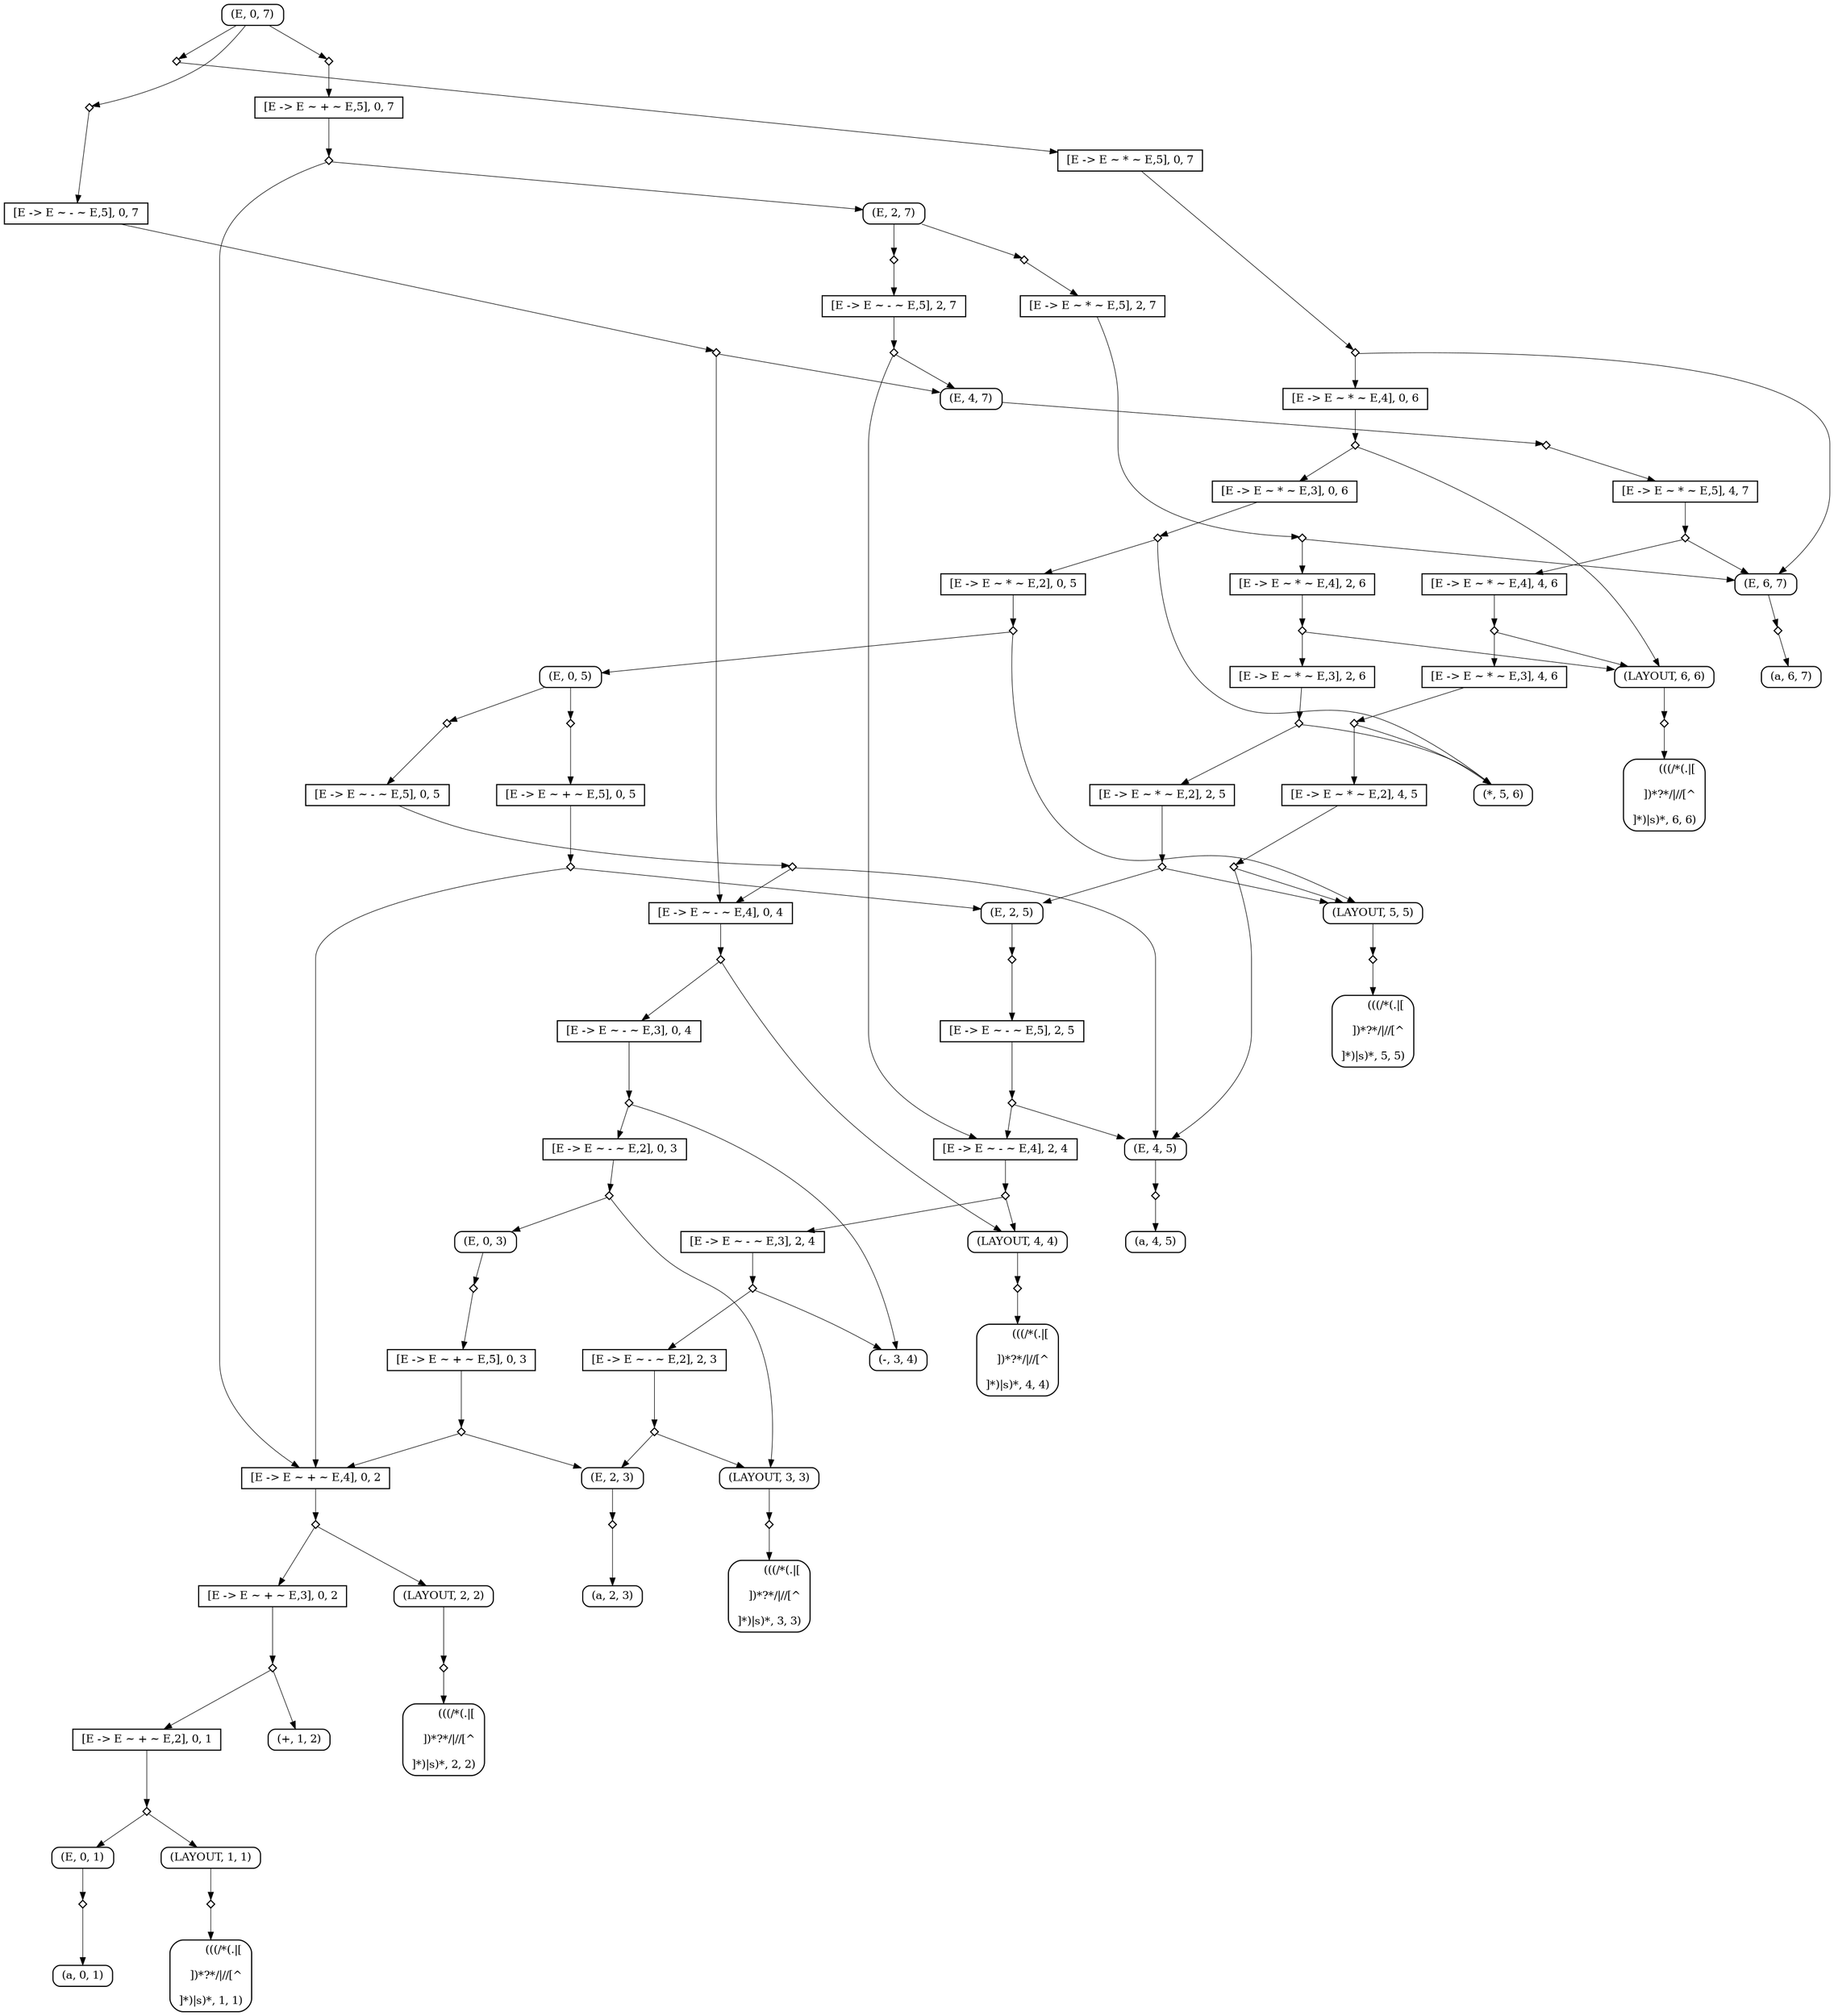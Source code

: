  digraph sppf {
 layout=dot
 nodesep=.6
 ranksep=.4      
 ordering=out
"E,0,7"[shape = box,  style = rounded,  height=0.1, width=0.1, color=black, fontcolor=black, label="(E, 0, 7)", fontsize=10];
"p1072591677,7, parent=(E,0,7)"[shape = diamond,   height=0.1, width=0.1, color=black, fontcolor=black, label="", fontsize=10];
"[E -> E ~ * ~ E,5],0,7"[shape = box,   height=0.1, width=0.1, color=black, fontcolor=black, label="[E -> E ~ * ~ E,5], 0, 7", fontsize=10];
"[E -> E ~ * ~ E,5],6, parent=([E -> E ~ * ~ E,5],0,7)"[shape = diamond,   height=0.1, width=0.1, color=black, fontcolor=black, label="", fontsize=10];
"[E -> E ~ * ~ E,4],0,6"[shape = box,   height=0.1, width=0.1, color=black, fontcolor=black, label="[E -> E ~ * ~ E,4], 0, 6", fontsize=10];
"[E -> E ~ * ~ E,4],6, parent=([E -> E ~ * ~ E,4],0,6)"[shape = diamond,   height=0.1, width=0.1, color=black, fontcolor=black, label="", fontsize=10];
"[E -> E ~ * ~ E,3],0,6"[shape = box,   height=0.1, width=0.1, color=black, fontcolor=black, label="[E -> E ~ * ~ E,3], 0, 6", fontsize=10];
"[E -> E ~ * ~ E,3],5, parent=([E -> E ~ * ~ E,3],0,6)"[shape = diamond,   height=0.1, width=0.1, color=black, fontcolor=black, label="", fontsize=10];
"[E -> E ~ * ~ E,2],0,5"[shape = box,   height=0.1, width=0.1, color=black, fontcolor=black, label="[E -> E ~ * ~ E,2], 0, 5", fontsize=10];
"[E -> E ~ * ~ E,2],5, parent=([E -> E ~ * ~ E,2],0,5)"[shape = diamond,   height=0.1, width=0.1, color=black, fontcolor=black, label="", fontsize=10];
"E,0,5"[shape = box,  style = rounded,  height=0.1, width=0.1, color=black, fontcolor=black, label="(E, 0, 5)", fontsize=10];
"p1175962212,5, parent=(E,0,5)"[shape = diamond,   height=0.1, width=0.1, color=black, fontcolor=black, label="", fontsize=10];
"[E -> E ~ - ~ E,5],0,5"[shape = box,   height=0.1, width=0.1, color=black, fontcolor=black, label="[E -> E ~ - ~ E,5], 0, 5", fontsize=10];
"[E -> E ~ - ~ E,5],4, parent=([E -> E ~ - ~ E,5],0,5)"[shape = diamond,   height=0.1, width=0.1, color=black, fontcolor=black, label="", fontsize=10];
"[E -> E ~ - ~ E,4],0,4"[shape = box,   height=0.1, width=0.1, color=black, fontcolor=black, label="[E -> E ~ - ~ E,4], 0, 4", fontsize=10];
"[E -> E ~ - ~ E,4],4, parent=([E -> E ~ - ~ E,4],0,4)"[shape = diamond,   height=0.1, width=0.1, color=black, fontcolor=black, label="", fontsize=10];
"[E -> E ~ - ~ E,3],0,4"[shape = box,   height=0.1, width=0.1, color=black, fontcolor=black, label="[E -> E ~ - ~ E,3], 0, 4", fontsize=10];
"[E -> E ~ - ~ E,3],3, parent=([E -> E ~ - ~ E,3],0,4)"[shape = diamond,   height=0.1, width=0.1, color=black, fontcolor=black, label="", fontsize=10];
"[E -> E ~ - ~ E,2],0,3"[shape = box,   height=0.1, width=0.1, color=black, fontcolor=black, label="[E -> E ~ - ~ E,2], 0, 3", fontsize=10];
"[E -> E ~ - ~ E,2],3, parent=([E -> E ~ - ~ E,2],0,3)"[shape = diamond,   height=0.1, width=0.1, color=black, fontcolor=black, label="", fontsize=10];
"E,0,3"[shape = box,  style = rounded,  height=0.1, width=0.1, color=black, fontcolor=black, label="(E, 0, 3)", fontsize=10];
"p918221580,3, parent=(E,0,3)"[shape = diamond,   height=0.1, width=0.1, color=black, fontcolor=black, label="", fontsize=10];
"[E -> E ~ + ~ E,5],0,3"[shape = box,   height=0.1, width=0.1, color=black, fontcolor=black, label="[E -> E ~ + ~ E,5], 0, 3", fontsize=10];
"[E -> E ~ + ~ E,5],2, parent=([E -> E ~ + ~ E,5],0,3)"[shape = diamond,   height=0.1, width=0.1, color=black, fontcolor=black, label="", fontsize=10];
"[E -> E ~ + ~ E,4],0,2"[shape = box,   height=0.1, width=0.1, color=black, fontcolor=black, label="[E -> E ~ + ~ E,4], 0, 2", fontsize=10];
"[E -> E ~ + ~ E,4],2, parent=([E -> E ~ + ~ E,4],0,2)"[shape = diamond,   height=0.1, width=0.1, color=black, fontcolor=black, label="", fontsize=10];
"[E -> E ~ + ~ E,3],0,2"[shape = box,   height=0.1, width=0.1, color=black, fontcolor=black, label="[E -> E ~ + ~ E,3], 0, 2", fontsize=10];
"[E -> E ~ + ~ E,3],1, parent=([E -> E ~ + ~ E,3],0,2)"[shape = diamond,   height=0.1, width=0.1, color=black, fontcolor=black, label="", fontsize=10];
"[E -> E ~ + ~ E,2],0,1"[shape = box,   height=0.1, width=0.1, color=black, fontcolor=black, label="[E -> E ~ + ~ E,2], 0, 1", fontsize=10];
"[E -> E ~ + ~ E,2],1, parent=([E -> E ~ + ~ E,2],0,1)"[shape = diamond,   height=0.1, width=0.1, color=black, fontcolor=black, label="", fontsize=10];
"E,0,1"[shape = box,  style = rounded,  height=0.1, width=0.1, color=black, fontcolor=black, label="(E, 0, 1)", fontsize=10];
"p2055281021,1, parent=(E,0,1)"[shape = diamond,   height=0.1, width=0.1, color=black, fontcolor=black, label="", fontsize=10];
"a,0,1"[shape = box,  style = rounded,  height=0.1, width=0.1, color=black, fontcolor=black, label="a", fontsize=10];
"a,0,1"[shape=box, style=rounded, height=0.1, width=0.1, color=black, fontcolor=black, label="(a, 0, 1)", fontsize=10];
edge [color=black, style=solid, penwidth=0.5, arrowsize=0.7]; "p2055281021,1, parent=(E,0,1)" -> { "a,0,1" }
edge [color=black, style=solid, penwidth=0.5, arrowsize=0.7]; "E,0,1" -> { "p2055281021,1, parent=(E,0,1)" }
edge [color=black, style=solid, penwidth=0.5, arrowsize=0.7]; "[E -> E ~ + ~ E,2],1, parent=([E -> E ~ + ~ E,2],0,1)" -> { "E,0,1" }
"LAYOUT,1,1"[shape = box,  style = rounded,  height=0.1, width=0.1, color=black, fontcolor=black, label="(LAYOUT, 1, 1)", fontsize=10];
"p1554547125,1, parent=(LAYOUT,1,1)"[shape = diamond,   height=0.1, width=0.1, color=black, fontcolor=black, label="", fontsize=10];
"((/\*(.|[\r\n])*?\*/|//[^\r\n]*)|\s)*,1,1"[shape = box,  style = rounded,  height=0.1, width=0.1, color=black, fontcolor=black, label="((/\*(.|[\r\n])*?\*/|//[^\r\n]*)|\s)*", fontsize=10];
"((/\*(.|[\r\n])*?\*/|//[^\r\n]*)|\s)*,1,1"[shape=box, style=rounded, height=0.1, width=0.1, color=black, fontcolor=black, label="(((/\*(.|[\r\n])*?\*/|//[^\r\n]*)|\s)*, 1, 1)", fontsize=10];
edge [color=black, style=solid, penwidth=0.5, arrowsize=0.7]; "p1554547125,1, parent=(LAYOUT,1,1)" -> { "((/\*(.|[\r\n])*?\*/|//[^\r\n]*)|\s)*,1,1" }
edge [color=black, style=solid, penwidth=0.5, arrowsize=0.7]; "LAYOUT,1,1" -> { "p1554547125,1, parent=(LAYOUT,1,1)" }
edge [color=black, style=solid, penwidth=0.5, arrowsize=0.7]; "[E -> E ~ + ~ E,2],1, parent=([E -> E ~ + ~ E,2],0,1)" -> { "LAYOUT,1,1" }
edge [color=black, style=solid, penwidth=0.5, arrowsize=0.7]; "[E -> E ~ + ~ E,2],0,1" -> { "[E -> E ~ + ~ E,2],1, parent=([E -> E ~ + ~ E,2],0,1)" }
edge [color=black, style=solid, penwidth=0.5, arrowsize=0.7]; "[E -> E ~ + ~ E,3],1, parent=([E -> E ~ + ~ E,3],0,2)" -> { "[E -> E ~ + ~ E,2],0,1" }
"+,1,2"[shape = box,  style = rounded,  height=0.1, width=0.1, color=black, fontcolor=black, label="+", fontsize=10];
"+,1,2"[shape=box, style=rounded, height=0.1, width=0.1, color=black, fontcolor=black, label="(+, 1, 2)", fontsize=10];
edge [color=black, style=solid, penwidth=0.5, arrowsize=0.7]; "[E -> E ~ + ~ E,3],1, parent=([E -> E ~ + ~ E,3],0,2)" -> { "+,1,2" }
edge [color=black, style=solid, penwidth=0.5, arrowsize=0.7]; "[E -> E ~ + ~ E,3],0,2" -> { "[E -> E ~ + ~ E,3],1, parent=([E -> E ~ + ~ E,3],0,2)" }
edge [color=black, style=solid, penwidth=0.5, arrowsize=0.7]; "[E -> E ~ + ~ E,4],2, parent=([E -> E ~ + ~ E,4],0,2)" -> { "[E -> E ~ + ~ E,3],0,2" }
"LAYOUT,2,2"[shape = box,  style = rounded,  height=0.1, width=0.1, color=black, fontcolor=black, label="(LAYOUT, 2, 2)", fontsize=10];
"p1554547125,2, parent=(LAYOUT,2,2)"[shape = diamond,   height=0.1, width=0.1, color=black, fontcolor=black, label="", fontsize=10];
"((/\*(.|[\r\n])*?\*/|//[^\r\n]*)|\s)*,2,2"[shape = box,  style = rounded,  height=0.1, width=0.1, color=black, fontcolor=black, label="((/\*(.|[\r\n])*?\*/|//[^\r\n]*)|\s)*", fontsize=10];
"((/\*(.|[\r\n])*?\*/|//[^\r\n]*)|\s)*,2,2"[shape=box, style=rounded, height=0.1, width=0.1, color=black, fontcolor=black, label="(((/\*(.|[\r\n])*?\*/|//[^\r\n]*)|\s)*, 2, 2)", fontsize=10];
edge [color=black, style=solid, penwidth=0.5, arrowsize=0.7]; "p1554547125,2, parent=(LAYOUT,2,2)" -> { "((/\*(.|[\r\n])*?\*/|//[^\r\n]*)|\s)*,2,2" }
edge [color=black, style=solid, penwidth=0.5, arrowsize=0.7]; "LAYOUT,2,2" -> { "p1554547125,2, parent=(LAYOUT,2,2)" }
edge [color=black, style=solid, penwidth=0.5, arrowsize=0.7]; "[E -> E ~ + ~ E,4],2, parent=([E -> E ~ + ~ E,4],0,2)" -> { "LAYOUT,2,2" }
edge [color=black, style=solid, penwidth=0.5, arrowsize=0.7]; "[E -> E ~ + ~ E,4],0,2" -> { "[E -> E ~ + ~ E,4],2, parent=([E -> E ~ + ~ E,4],0,2)" }
edge [color=black, style=solid, penwidth=0.5, arrowsize=0.7]; "[E -> E ~ + ~ E,5],2, parent=([E -> E ~ + ~ E,5],0,3)" -> { "[E -> E ~ + ~ E,4],0,2" }
"E,2,3"[shape = box,  style = rounded,  height=0.1, width=0.1, color=black, fontcolor=black, label="(E, 2, 3)", fontsize=10];
"p2055281021,3, parent=(E,2,3)"[shape = diamond,   height=0.1, width=0.1, color=black, fontcolor=black, label="", fontsize=10];
"a,2,3"[shape = box,  style = rounded,  height=0.1, width=0.1, color=black, fontcolor=black, label="a", fontsize=10];
"a,2,3"[shape=box, style=rounded, height=0.1, width=0.1, color=black, fontcolor=black, label="(a, 2, 3)", fontsize=10];
edge [color=black, style=solid, penwidth=0.5, arrowsize=0.7]; "p2055281021,3, parent=(E,2,3)" -> { "a,2,3" }
edge [color=black, style=solid, penwidth=0.5, arrowsize=0.7]; "E,2,3" -> { "p2055281021,3, parent=(E,2,3)" }
edge [color=black, style=solid, penwidth=0.5, arrowsize=0.7]; "[E -> E ~ + ~ E,5],2, parent=([E -> E ~ + ~ E,5],0,3)" -> { "E,2,3" }
edge [color=black, style=solid, penwidth=0.5, arrowsize=0.7]; "[E -> E ~ + ~ E,5],0,3" -> { "[E -> E ~ + ~ E,5],2, parent=([E -> E ~ + ~ E,5],0,3)" }
edge [color=black, style=solid, penwidth=0.5, arrowsize=0.7]; "p918221580,3, parent=(E,0,3)" -> { "[E -> E ~ + ~ E,5],0,3" }
edge [color=black, style=solid, penwidth=0.5, arrowsize=0.7]; "E,0,3" -> { "p918221580,3, parent=(E,0,3)" }
edge [color=black, style=solid, penwidth=0.5, arrowsize=0.7]; "[E -> E ~ - ~ E,2],3, parent=([E -> E ~ - ~ E,2],0,3)" -> { "E,0,3" }
"LAYOUT,3,3"[shape = box,  style = rounded,  height=0.1, width=0.1, color=black, fontcolor=black, label="(LAYOUT, 3, 3)", fontsize=10];
"p1554547125,3, parent=(LAYOUT,3,3)"[shape = diamond,   height=0.1, width=0.1, color=black, fontcolor=black, label="", fontsize=10];
"((/\*(.|[\r\n])*?\*/|//[^\r\n]*)|\s)*,3,3"[shape = box,  style = rounded,  height=0.1, width=0.1, color=black, fontcolor=black, label="((/\*(.|[\r\n])*?\*/|//[^\r\n]*)|\s)*", fontsize=10];
"((/\*(.|[\r\n])*?\*/|//[^\r\n]*)|\s)*,3,3"[shape=box, style=rounded, height=0.1, width=0.1, color=black, fontcolor=black, label="(((/\*(.|[\r\n])*?\*/|//[^\r\n]*)|\s)*, 3, 3)", fontsize=10];
edge [color=black, style=solid, penwidth=0.5, arrowsize=0.7]; "p1554547125,3, parent=(LAYOUT,3,3)" -> { "((/\*(.|[\r\n])*?\*/|//[^\r\n]*)|\s)*,3,3" }
edge [color=black, style=solid, penwidth=0.5, arrowsize=0.7]; "LAYOUT,3,3" -> { "p1554547125,3, parent=(LAYOUT,3,3)" }
edge [color=black, style=solid, penwidth=0.5, arrowsize=0.7]; "[E -> E ~ - ~ E,2],3, parent=([E -> E ~ - ~ E,2],0,3)" -> { "LAYOUT,3,3" }
edge [color=black, style=solid, penwidth=0.5, arrowsize=0.7]; "[E -> E ~ - ~ E,2],0,3" -> { "[E -> E ~ - ~ E,2],3, parent=([E -> E ~ - ~ E,2],0,3)" }
edge [color=black, style=solid, penwidth=0.5, arrowsize=0.7]; "[E -> E ~ - ~ E,3],3, parent=([E -> E ~ - ~ E,3],0,4)" -> { "[E -> E ~ - ~ E,2],0,3" }
"-,3,4"[shape = box,  style = rounded,  height=0.1, width=0.1, color=black, fontcolor=black, label="-", fontsize=10];
"-,3,4"[shape=box, style=rounded, height=0.1, width=0.1, color=black, fontcolor=black, label="(-, 3, 4)", fontsize=10];
edge [color=black, style=solid, penwidth=0.5, arrowsize=0.7]; "[E -> E ~ - ~ E,3],3, parent=([E -> E ~ - ~ E,3],0,4)" -> { "-,3,4" }
edge [color=black, style=solid, penwidth=0.5, arrowsize=0.7]; "[E -> E ~ - ~ E,3],0,4" -> { "[E -> E ~ - ~ E,3],3, parent=([E -> E ~ - ~ E,3],0,4)" }
edge [color=black, style=solid, penwidth=0.5, arrowsize=0.7]; "[E -> E ~ - ~ E,4],4, parent=([E -> E ~ - ~ E,4],0,4)" -> { "[E -> E ~ - ~ E,3],0,4" }
"LAYOUT,4,4"[shape = box,  style = rounded,  height=0.1, width=0.1, color=black, fontcolor=black, label="(LAYOUT, 4, 4)", fontsize=10];
"p1554547125,4, parent=(LAYOUT,4,4)"[shape = diamond,   height=0.1, width=0.1, color=black, fontcolor=black, label="", fontsize=10];
"((/\*(.|[\r\n])*?\*/|//[^\r\n]*)|\s)*,4,4"[shape = box,  style = rounded,  height=0.1, width=0.1, color=black, fontcolor=black, label="((/\*(.|[\r\n])*?\*/|//[^\r\n]*)|\s)*", fontsize=10];
"((/\*(.|[\r\n])*?\*/|//[^\r\n]*)|\s)*,4,4"[shape=box, style=rounded, height=0.1, width=0.1, color=black, fontcolor=black, label="(((/\*(.|[\r\n])*?\*/|//[^\r\n]*)|\s)*, 4, 4)", fontsize=10];
edge [color=black, style=solid, penwidth=0.5, arrowsize=0.7]; "p1554547125,4, parent=(LAYOUT,4,4)" -> { "((/\*(.|[\r\n])*?\*/|//[^\r\n]*)|\s)*,4,4" }
edge [color=black, style=solid, penwidth=0.5, arrowsize=0.7]; "LAYOUT,4,4" -> { "p1554547125,4, parent=(LAYOUT,4,4)" }
edge [color=black, style=solid, penwidth=0.5, arrowsize=0.7]; "[E -> E ~ - ~ E,4],4, parent=([E -> E ~ - ~ E,4],0,4)" -> { "LAYOUT,4,4" }
edge [color=black, style=solid, penwidth=0.5, arrowsize=0.7]; "[E -> E ~ - ~ E,4],0,4" -> { "[E -> E ~ - ~ E,4],4, parent=([E -> E ~ - ~ E,4],0,4)" }
edge [color=black, style=solid, penwidth=0.5, arrowsize=0.7]; "[E -> E ~ - ~ E,5],4, parent=([E -> E ~ - ~ E,5],0,5)" -> { "[E -> E ~ - ~ E,4],0,4" }
"E,4,5"[shape = box,  style = rounded,  height=0.1, width=0.1, color=black, fontcolor=black, label="(E, 4, 5)", fontsize=10];
"p2055281021,5, parent=(E,4,5)"[shape = diamond,   height=0.1, width=0.1, color=black, fontcolor=black, label="", fontsize=10];
"a,4,5"[shape = box,  style = rounded,  height=0.1, width=0.1, color=black, fontcolor=black, label="a", fontsize=10];
"a,4,5"[shape=box, style=rounded, height=0.1, width=0.1, color=black, fontcolor=black, label="(a, 4, 5)", fontsize=10];
edge [color=black, style=solid, penwidth=0.5, arrowsize=0.7]; "p2055281021,5, parent=(E,4,5)" -> { "a,4,5" }
edge [color=black, style=solid, penwidth=0.5, arrowsize=0.7]; "E,4,5" -> { "p2055281021,5, parent=(E,4,5)" }
edge [color=black, style=solid, penwidth=0.5, arrowsize=0.7]; "[E -> E ~ - ~ E,5],4, parent=([E -> E ~ - ~ E,5],0,5)" -> { "E,4,5" }
edge [color=black, style=solid, penwidth=0.5, arrowsize=0.7]; "[E -> E ~ - ~ E,5],0,5" -> { "[E -> E ~ - ~ E,5],4, parent=([E -> E ~ - ~ E,5],0,5)" }
edge [color=black, style=solid, penwidth=0.5, arrowsize=0.7]; "p1175962212,5, parent=(E,0,5)" -> { "[E -> E ~ - ~ E,5],0,5" }
"p918221580,5, parent=(E,0,5)"[shape = diamond,   height=0.1, width=0.1, color=black, fontcolor=black, label="", fontsize=10];
"[E -> E ~ + ~ E,5],0,5"[shape = box,   height=0.1, width=0.1, color=black, fontcolor=black, label="[E -> E ~ + ~ E,5], 0, 5", fontsize=10];
"[E -> E ~ + ~ E,5],2, parent=([E -> E ~ + ~ E,5],0,5)"[shape = diamond,   height=0.1, width=0.1, color=black, fontcolor=black, label="", fontsize=10];
edge [color=black, style=solid, penwidth=0.5, arrowsize=0.7]; "[E -> E ~ + ~ E,5],2, parent=([E -> E ~ + ~ E,5],0,5)" -> { "[E -> E ~ + ~ E,4],0,2" }
"E,2,5"[shape = box,  style = rounded,  height=0.1, width=0.1, color=black, fontcolor=black, label="(E, 2, 5)", fontsize=10];
"p1175962212,5, parent=(E,2,5)"[shape = diamond,   height=0.1, width=0.1, color=black, fontcolor=black, label="", fontsize=10];
"[E -> E ~ - ~ E,5],2,5"[shape = box,   height=0.1, width=0.1, color=black, fontcolor=black, label="[E -> E ~ - ~ E,5], 2, 5", fontsize=10];
"[E -> E ~ - ~ E,5],4, parent=([E -> E ~ - ~ E,5],2,5)"[shape = diamond,   height=0.1, width=0.1, color=black, fontcolor=black, label="", fontsize=10];
"[E -> E ~ - ~ E,4],2,4"[shape = box,   height=0.1, width=0.1, color=black, fontcolor=black, label="[E -> E ~ - ~ E,4], 2, 4", fontsize=10];
"[E -> E ~ - ~ E,4],4, parent=([E -> E ~ - ~ E,4],2,4)"[shape = diamond,   height=0.1, width=0.1, color=black, fontcolor=black, label="", fontsize=10];
"[E -> E ~ - ~ E,3],2,4"[shape = box,   height=0.1, width=0.1, color=black, fontcolor=black, label="[E -> E ~ - ~ E,3], 2, 4", fontsize=10];
"[E -> E ~ - ~ E,3],3, parent=([E -> E ~ - ~ E,3],2,4)"[shape = diamond,   height=0.1, width=0.1, color=black, fontcolor=black, label="", fontsize=10];
"[E -> E ~ - ~ E,2],2,3"[shape = box,   height=0.1, width=0.1, color=black, fontcolor=black, label="[E -> E ~ - ~ E,2], 2, 3", fontsize=10];
"[E -> E ~ - ~ E,2],3, parent=([E -> E ~ - ~ E,2],2,3)"[shape = diamond,   height=0.1, width=0.1, color=black, fontcolor=black, label="", fontsize=10];
edge [color=black, style=solid, penwidth=0.5, arrowsize=0.7]; "[E -> E ~ - ~ E,2],3, parent=([E -> E ~ - ~ E,2],2,3)" -> { "E,2,3" }
edge [color=black, style=solid, penwidth=0.5, arrowsize=0.7]; "[E -> E ~ - ~ E,2],3, parent=([E -> E ~ - ~ E,2],2,3)" -> { "LAYOUT,3,3" }
edge [color=black, style=solid, penwidth=0.5, arrowsize=0.7]; "[E -> E ~ - ~ E,2],2,3" -> { "[E -> E ~ - ~ E,2],3, parent=([E -> E ~ - ~ E,2],2,3)" }
edge [color=black, style=solid, penwidth=0.5, arrowsize=0.7]; "[E -> E ~ - ~ E,3],3, parent=([E -> E ~ - ~ E,3],2,4)" -> { "[E -> E ~ - ~ E,2],2,3" }
edge [color=black, style=solid, penwidth=0.5, arrowsize=0.7]; "[E -> E ~ - ~ E,3],3, parent=([E -> E ~ - ~ E,3],2,4)" -> { "-,3,4" }
edge [color=black, style=solid, penwidth=0.5, arrowsize=0.7]; "[E -> E ~ - ~ E,3],2,4" -> { "[E -> E ~ - ~ E,3],3, parent=([E -> E ~ - ~ E,3],2,4)" }
edge [color=black, style=solid, penwidth=0.5, arrowsize=0.7]; "[E -> E ~ - ~ E,4],4, parent=([E -> E ~ - ~ E,4],2,4)" -> { "[E -> E ~ - ~ E,3],2,4" }
edge [color=black, style=solid, penwidth=0.5, arrowsize=0.7]; "[E -> E ~ - ~ E,4],4, parent=([E -> E ~ - ~ E,4],2,4)" -> { "LAYOUT,4,4" }
edge [color=black, style=solid, penwidth=0.5, arrowsize=0.7]; "[E -> E ~ - ~ E,4],2,4" -> { "[E -> E ~ - ~ E,4],4, parent=([E -> E ~ - ~ E,4],2,4)" }
edge [color=black, style=solid, penwidth=0.5, arrowsize=0.7]; "[E -> E ~ - ~ E,5],4, parent=([E -> E ~ - ~ E,5],2,5)" -> { "[E -> E ~ - ~ E,4],2,4" }
edge [color=black, style=solid, penwidth=0.5, arrowsize=0.7]; "[E -> E ~ - ~ E,5],4, parent=([E -> E ~ - ~ E,5],2,5)" -> { "E,4,5" }
edge [color=black, style=solid, penwidth=0.5, arrowsize=0.7]; "[E -> E ~ - ~ E,5],2,5" -> { "[E -> E ~ - ~ E,5],4, parent=([E -> E ~ - ~ E,5],2,5)" }
edge [color=black, style=solid, penwidth=0.5, arrowsize=0.7]; "p1175962212,5, parent=(E,2,5)" -> { "[E -> E ~ - ~ E,5],2,5" }
edge [color=black, style=solid, penwidth=0.5, arrowsize=0.7]; "E,2,5" -> { "p1175962212,5, parent=(E,2,5)" }
edge [color=black, style=solid, penwidth=0.5, arrowsize=0.7]; "[E -> E ~ + ~ E,5],2, parent=([E -> E ~ + ~ E,5],0,5)" -> { "E,2,5" }
edge [color=black, style=solid, penwidth=0.5, arrowsize=0.7]; "[E -> E ~ + ~ E,5],0,5" -> { "[E -> E ~ + ~ E,5],2, parent=([E -> E ~ + ~ E,5],0,5)" }
edge [color=black, style=solid, penwidth=0.5, arrowsize=0.7]; "p918221580,5, parent=(E,0,5)" -> { "[E -> E ~ + ~ E,5],0,5" }
edge [color=black, style=solid, penwidth=0.5, arrowsize=0.7]; "E,0,5" -> { "p1175962212,5, parent=(E,0,5)" }
edge [color=black, style=solid, penwidth=0.5, arrowsize=0.7]; "E,0,5" -> { "p918221580,5, parent=(E,0,5)" }
edge [color=black, style=solid, penwidth=0.5, arrowsize=0.7]; "[E -> E ~ * ~ E,2],5, parent=([E -> E ~ * ~ E,2],0,5)" -> { "E,0,5" }
"LAYOUT,5,5"[shape = box,  style = rounded,  height=0.1, width=0.1, color=black, fontcolor=black, label="(LAYOUT, 5, 5)", fontsize=10];
"p1554547125,5, parent=(LAYOUT,5,5)"[shape = diamond,   height=0.1, width=0.1, color=black, fontcolor=black, label="", fontsize=10];
"((/\*(.|[\r\n])*?\*/|//[^\r\n]*)|\s)*,5,5"[shape = box,  style = rounded,  height=0.1, width=0.1, color=black, fontcolor=black, label="((/\*(.|[\r\n])*?\*/|//[^\r\n]*)|\s)*", fontsize=10];
"((/\*(.|[\r\n])*?\*/|//[^\r\n]*)|\s)*,5,5"[shape=box, style=rounded, height=0.1, width=0.1, color=black, fontcolor=black, label="(((/\*(.|[\r\n])*?\*/|//[^\r\n]*)|\s)*, 5, 5)", fontsize=10];
edge [color=black, style=solid, penwidth=0.5, arrowsize=0.7]; "p1554547125,5, parent=(LAYOUT,5,5)" -> { "((/\*(.|[\r\n])*?\*/|//[^\r\n]*)|\s)*,5,5" }
edge [color=black, style=solid, penwidth=0.5, arrowsize=0.7]; "LAYOUT,5,5" -> { "p1554547125,5, parent=(LAYOUT,5,5)" }
edge [color=black, style=solid, penwidth=0.5, arrowsize=0.7]; "[E -> E ~ * ~ E,2],5, parent=([E -> E ~ * ~ E,2],0,5)" -> { "LAYOUT,5,5" }
edge [color=black, style=solid, penwidth=0.5, arrowsize=0.7]; "[E -> E ~ * ~ E,2],0,5" -> { "[E -> E ~ * ~ E,2],5, parent=([E -> E ~ * ~ E,2],0,5)" }
edge [color=black, style=solid, penwidth=0.5, arrowsize=0.7]; "[E -> E ~ * ~ E,3],5, parent=([E -> E ~ * ~ E,3],0,6)" -> { "[E -> E ~ * ~ E,2],0,5" }
"*,5,6"[shape = box,  style = rounded,  height=0.1, width=0.1, color=black, fontcolor=black, label="*", fontsize=10];
"*,5,6"[shape=box, style=rounded, height=0.1, width=0.1, color=black, fontcolor=black, label="(*, 5, 6)", fontsize=10];
edge [color=black, style=solid, penwidth=0.5, arrowsize=0.7]; "[E -> E ~ * ~ E,3],5, parent=([E -> E ~ * ~ E,3],0,6)" -> { "*,5,6" }
edge [color=black, style=solid, penwidth=0.5, arrowsize=0.7]; "[E -> E ~ * ~ E,3],0,6" -> { "[E -> E ~ * ~ E,3],5, parent=([E -> E ~ * ~ E,3],0,6)" }
edge [color=black, style=solid, penwidth=0.5, arrowsize=0.7]; "[E -> E ~ * ~ E,4],6, parent=([E -> E ~ * ~ E,4],0,6)" -> { "[E -> E ~ * ~ E,3],0,6" }
"LAYOUT,6,6"[shape = box,  style = rounded,  height=0.1, width=0.1, color=black, fontcolor=black, label="(LAYOUT, 6, 6)", fontsize=10];
"p1554547125,6, parent=(LAYOUT,6,6)"[shape = diamond,   height=0.1, width=0.1, color=black, fontcolor=black, label="", fontsize=10];
"((/\*(.|[\r\n])*?\*/|//[^\r\n]*)|\s)*,6,6"[shape = box,  style = rounded,  height=0.1, width=0.1, color=black, fontcolor=black, label="((/\*(.|[\r\n])*?\*/|//[^\r\n]*)|\s)*", fontsize=10];
"((/\*(.|[\r\n])*?\*/|//[^\r\n]*)|\s)*,6,6"[shape=box, style=rounded, height=0.1, width=0.1, color=black, fontcolor=black, label="(((/\*(.|[\r\n])*?\*/|//[^\r\n]*)|\s)*, 6, 6)", fontsize=10];
edge [color=black, style=solid, penwidth=0.5, arrowsize=0.7]; "p1554547125,6, parent=(LAYOUT,6,6)" -> { "((/\*(.|[\r\n])*?\*/|//[^\r\n]*)|\s)*,6,6" }
edge [color=black, style=solid, penwidth=0.5, arrowsize=0.7]; "LAYOUT,6,6" -> { "p1554547125,6, parent=(LAYOUT,6,6)" }
edge [color=black, style=solid, penwidth=0.5, arrowsize=0.7]; "[E -> E ~ * ~ E,4],6, parent=([E -> E ~ * ~ E,4],0,6)" -> { "LAYOUT,6,6" }
edge [color=black, style=solid, penwidth=0.5, arrowsize=0.7]; "[E -> E ~ * ~ E,4],0,6" -> { "[E -> E ~ * ~ E,4],6, parent=([E -> E ~ * ~ E,4],0,6)" }
edge [color=black, style=solid, penwidth=0.5, arrowsize=0.7]; "[E -> E ~ * ~ E,5],6, parent=([E -> E ~ * ~ E,5],0,7)" -> { "[E -> E ~ * ~ E,4],0,6" }
"E,6,7"[shape = box,  style = rounded,  height=0.1, width=0.1, color=black, fontcolor=black, label="(E, 6, 7)", fontsize=10];
"p2055281021,7, parent=(E,6,7)"[shape = diamond,   height=0.1, width=0.1, color=black, fontcolor=black, label="", fontsize=10];
"a,6,7"[shape = box,  style = rounded,  height=0.1, width=0.1, color=black, fontcolor=black, label="a", fontsize=10];
"a,6,7"[shape=box, style=rounded, height=0.1, width=0.1, color=black, fontcolor=black, label="(a, 6, 7)", fontsize=10];
edge [color=black, style=solid, penwidth=0.5, arrowsize=0.7]; "p2055281021,7, parent=(E,6,7)" -> { "a,6,7" }
edge [color=black, style=solid, penwidth=0.5, arrowsize=0.7]; "E,6,7" -> { "p2055281021,7, parent=(E,6,7)" }
edge [color=black, style=solid, penwidth=0.5, arrowsize=0.7]; "[E -> E ~ * ~ E,5],6, parent=([E -> E ~ * ~ E,5],0,7)" -> { "E,6,7" }
edge [color=black, style=solid, penwidth=0.5, arrowsize=0.7]; "[E -> E ~ * ~ E,5],0,7" -> { "[E -> E ~ * ~ E,5],6, parent=([E -> E ~ * ~ E,5],0,7)" }
edge [color=black, style=solid, penwidth=0.5, arrowsize=0.7]; "p1072591677,7, parent=(E,0,7)" -> { "[E -> E ~ * ~ E,5],0,7" }
"p1175962212,7, parent=(E,0,7)"[shape = diamond,   height=0.1, width=0.1, color=black, fontcolor=black, label="", fontsize=10];
"[E -> E ~ - ~ E,5],0,7"[shape = box,   height=0.1, width=0.1, color=black, fontcolor=black, label="[E -> E ~ - ~ E,5], 0, 7", fontsize=10];
"[E -> E ~ - ~ E,5],4, parent=([E -> E ~ - ~ E,5],0,7)"[shape = diamond,   height=0.1, width=0.1, color=black, fontcolor=black, label="", fontsize=10];
edge [color=black, style=solid, penwidth=0.5, arrowsize=0.7]; "[E -> E ~ - ~ E,5],4, parent=([E -> E ~ - ~ E,5],0,7)" -> { "[E -> E ~ - ~ E,4],0,4" }
"E,4,7"[shape = box,  style = rounded,  height=0.1, width=0.1, color=black, fontcolor=black, label="(E, 4, 7)", fontsize=10];
"p1072591677,7, parent=(E,4,7)"[shape = diamond,   height=0.1, width=0.1, color=black, fontcolor=black, label="", fontsize=10];
"[E -> E ~ * ~ E,5],4,7"[shape = box,   height=0.1, width=0.1, color=black, fontcolor=black, label="[E -> E ~ * ~ E,5], 4, 7", fontsize=10];
"[E -> E ~ * ~ E,5],6, parent=([E -> E ~ * ~ E,5],4,7)"[shape = diamond,   height=0.1, width=0.1, color=black, fontcolor=black, label="", fontsize=10];
"[E -> E ~ * ~ E,4],4,6"[shape = box,   height=0.1, width=0.1, color=black, fontcolor=black, label="[E -> E ~ * ~ E,4], 4, 6", fontsize=10];
"[E -> E ~ * ~ E,4],6, parent=([E -> E ~ * ~ E,4],4,6)"[shape = diamond,   height=0.1, width=0.1, color=black, fontcolor=black, label="", fontsize=10];
"[E -> E ~ * ~ E,3],4,6"[shape = box,   height=0.1, width=0.1, color=black, fontcolor=black, label="[E -> E ~ * ~ E,3], 4, 6", fontsize=10];
"[E -> E ~ * ~ E,3],5, parent=([E -> E ~ * ~ E,3],4,6)"[shape = diamond,   height=0.1, width=0.1, color=black, fontcolor=black, label="", fontsize=10];
"[E -> E ~ * ~ E,2],4,5"[shape = box,   height=0.1, width=0.1, color=black, fontcolor=black, label="[E -> E ~ * ~ E,2], 4, 5", fontsize=10];
"[E -> E ~ * ~ E,2],5, parent=([E -> E ~ * ~ E,2],4,5)"[shape = diamond,   height=0.1, width=0.1, color=black, fontcolor=black, label="", fontsize=10];
edge [color=black, style=solid, penwidth=0.5, arrowsize=0.7]; "[E -> E ~ * ~ E,2],5, parent=([E -> E ~ * ~ E,2],4,5)" -> { "E,4,5" }
edge [color=black, style=solid, penwidth=0.5, arrowsize=0.7]; "[E -> E ~ * ~ E,2],5, parent=([E -> E ~ * ~ E,2],4,5)" -> { "LAYOUT,5,5" }
edge [color=black, style=solid, penwidth=0.5, arrowsize=0.7]; "[E -> E ~ * ~ E,2],4,5" -> { "[E -> E ~ * ~ E,2],5, parent=([E -> E ~ * ~ E,2],4,5)" }
edge [color=black, style=solid, penwidth=0.5, arrowsize=0.7]; "[E -> E ~ * ~ E,3],5, parent=([E -> E ~ * ~ E,3],4,6)" -> { "[E -> E ~ * ~ E,2],4,5" }
edge [color=black, style=solid, penwidth=0.5, arrowsize=0.7]; "[E -> E ~ * ~ E,3],5, parent=([E -> E ~ * ~ E,3],4,6)" -> { "*,5,6" }
edge [color=black, style=solid, penwidth=0.5, arrowsize=0.7]; "[E -> E ~ * ~ E,3],4,6" -> { "[E -> E ~ * ~ E,3],5, parent=([E -> E ~ * ~ E,3],4,6)" }
edge [color=black, style=solid, penwidth=0.5, arrowsize=0.7]; "[E -> E ~ * ~ E,4],6, parent=([E -> E ~ * ~ E,4],4,6)" -> { "[E -> E ~ * ~ E,3],4,6" }
edge [color=black, style=solid, penwidth=0.5, arrowsize=0.7]; "[E -> E ~ * ~ E,4],6, parent=([E -> E ~ * ~ E,4],4,6)" -> { "LAYOUT,6,6" }
edge [color=black, style=solid, penwidth=0.5, arrowsize=0.7]; "[E -> E ~ * ~ E,4],4,6" -> { "[E -> E ~ * ~ E,4],6, parent=([E -> E ~ * ~ E,4],4,6)" }
edge [color=black, style=solid, penwidth=0.5, arrowsize=0.7]; "[E -> E ~ * ~ E,5],6, parent=([E -> E ~ * ~ E,5],4,7)" -> { "[E -> E ~ * ~ E,4],4,6" }
edge [color=black, style=solid, penwidth=0.5, arrowsize=0.7]; "[E -> E ~ * ~ E,5],6, parent=([E -> E ~ * ~ E,5],4,7)" -> { "E,6,7" }
edge [color=black, style=solid, penwidth=0.5, arrowsize=0.7]; "[E -> E ~ * ~ E,5],4,7" -> { "[E -> E ~ * ~ E,5],6, parent=([E -> E ~ * ~ E,5],4,7)" }
edge [color=black, style=solid, penwidth=0.5, arrowsize=0.7]; "p1072591677,7, parent=(E,4,7)" -> { "[E -> E ~ * ~ E,5],4,7" }
edge [color=black, style=solid, penwidth=0.5, arrowsize=0.7]; "E,4,7" -> { "p1072591677,7, parent=(E,4,7)" }
edge [color=black, style=solid, penwidth=0.5, arrowsize=0.7]; "[E -> E ~ - ~ E,5],4, parent=([E -> E ~ - ~ E,5],0,7)" -> { "E,4,7" }
edge [color=black, style=solid, penwidth=0.5, arrowsize=0.7]; "[E -> E ~ - ~ E,5],0,7" -> { "[E -> E ~ - ~ E,5],4, parent=([E -> E ~ - ~ E,5],0,7)" }
edge [color=black, style=solid, penwidth=0.5, arrowsize=0.7]; "p1175962212,7, parent=(E,0,7)" -> { "[E -> E ~ - ~ E,5],0,7" }
"p918221580,7, parent=(E,0,7)"[shape = diamond,   height=0.1, width=0.1, color=black, fontcolor=black, label="", fontsize=10];
"[E -> E ~ + ~ E,5],0,7"[shape = box,   height=0.1, width=0.1, color=black, fontcolor=black, label="[E -> E ~ + ~ E,5], 0, 7", fontsize=10];
"[E -> E ~ + ~ E,5],2, parent=([E -> E ~ + ~ E,5],0,7)"[shape = diamond,   height=0.1, width=0.1, color=black, fontcolor=black, label="", fontsize=10];
edge [color=black, style=solid, penwidth=0.5, arrowsize=0.7]; "[E -> E ~ + ~ E,5],2, parent=([E -> E ~ + ~ E,5],0,7)" -> { "[E -> E ~ + ~ E,4],0,2" }
"E,2,7"[shape = box,  style = rounded,  height=0.1, width=0.1, color=black, fontcolor=black, label="(E, 2, 7)", fontsize=10];
"p1175962212,7, parent=(E,2,7)"[shape = diamond,   height=0.1, width=0.1, color=black, fontcolor=black, label="", fontsize=10];
"[E -> E ~ - ~ E,5],2,7"[shape = box,   height=0.1, width=0.1, color=black, fontcolor=black, label="[E -> E ~ - ~ E,5], 2, 7", fontsize=10];
"[E -> E ~ - ~ E,5],4, parent=([E -> E ~ - ~ E,5],2,7)"[shape = diamond,   height=0.1, width=0.1, color=black, fontcolor=black, label="", fontsize=10];
edge [color=black, style=solid, penwidth=0.5, arrowsize=0.7]; "[E -> E ~ - ~ E,5],4, parent=([E -> E ~ - ~ E,5],2,7)" -> { "[E -> E ~ - ~ E,4],2,4" }
edge [color=black, style=solid, penwidth=0.5, arrowsize=0.7]; "[E -> E ~ - ~ E,5],4, parent=([E -> E ~ - ~ E,5],2,7)" -> { "E,4,7" }
edge [color=black, style=solid, penwidth=0.5, arrowsize=0.7]; "[E -> E ~ - ~ E,5],2,7" -> { "[E -> E ~ - ~ E,5],4, parent=([E -> E ~ - ~ E,5],2,7)" }
edge [color=black, style=solid, penwidth=0.5, arrowsize=0.7]; "p1175962212,7, parent=(E,2,7)" -> { "[E -> E ~ - ~ E,5],2,7" }
"p1072591677,7, parent=(E,2,7)"[shape = diamond,   height=0.1, width=0.1, color=black, fontcolor=black, label="", fontsize=10];
"[E -> E ~ * ~ E,5],2,7"[shape = box,   height=0.1, width=0.1, color=black, fontcolor=black, label="[E -> E ~ * ~ E,5], 2, 7", fontsize=10];
"[E -> E ~ * ~ E,5],6, parent=([E -> E ~ * ~ E,5],2,7)"[shape = diamond,   height=0.1, width=0.1, color=black, fontcolor=black, label="", fontsize=10];
"[E -> E ~ * ~ E,4],2,6"[shape = box,   height=0.1, width=0.1, color=black, fontcolor=black, label="[E -> E ~ * ~ E,4], 2, 6", fontsize=10];
"[E -> E ~ * ~ E,4],6, parent=([E -> E ~ * ~ E,4],2,6)"[shape = diamond,   height=0.1, width=0.1, color=black, fontcolor=black, label="", fontsize=10];
"[E -> E ~ * ~ E,3],2,6"[shape = box,   height=0.1, width=0.1, color=black, fontcolor=black, label="[E -> E ~ * ~ E,3], 2, 6", fontsize=10];
"[E -> E ~ * ~ E,3],5, parent=([E -> E ~ * ~ E,3],2,6)"[shape = diamond,   height=0.1, width=0.1, color=black, fontcolor=black, label="", fontsize=10];
"[E -> E ~ * ~ E,2],2,5"[shape = box,   height=0.1, width=0.1, color=black, fontcolor=black, label="[E -> E ~ * ~ E,2], 2, 5", fontsize=10];
"[E -> E ~ * ~ E,2],5, parent=([E -> E ~ * ~ E,2],2,5)"[shape = diamond,   height=0.1, width=0.1, color=black, fontcolor=black, label="", fontsize=10];
edge [color=black, style=solid, penwidth=0.5, arrowsize=0.7]; "[E -> E ~ * ~ E,2],5, parent=([E -> E ~ * ~ E,2],2,5)" -> { "E,2,5" }
edge [color=black, style=solid, penwidth=0.5, arrowsize=0.7]; "[E -> E ~ * ~ E,2],5, parent=([E -> E ~ * ~ E,2],2,5)" -> { "LAYOUT,5,5" }
edge [color=black, style=solid, penwidth=0.5, arrowsize=0.7]; "[E -> E ~ * ~ E,2],2,5" -> { "[E -> E ~ * ~ E,2],5, parent=([E -> E ~ * ~ E,2],2,5)" }
edge [color=black, style=solid, penwidth=0.5, arrowsize=0.7]; "[E -> E ~ * ~ E,3],5, parent=([E -> E ~ * ~ E,3],2,6)" -> { "[E -> E ~ * ~ E,2],2,5" }
edge [color=black, style=solid, penwidth=0.5, arrowsize=0.7]; "[E -> E ~ * ~ E,3],5, parent=([E -> E ~ * ~ E,3],2,6)" -> { "*,5,6" }
edge [color=black, style=solid, penwidth=0.5, arrowsize=0.7]; "[E -> E ~ * ~ E,3],2,6" -> { "[E -> E ~ * ~ E,3],5, parent=([E -> E ~ * ~ E,3],2,6)" }
edge [color=black, style=solid, penwidth=0.5, arrowsize=0.7]; "[E -> E ~ * ~ E,4],6, parent=([E -> E ~ * ~ E,4],2,6)" -> { "[E -> E ~ * ~ E,3],2,6" }
edge [color=black, style=solid, penwidth=0.5, arrowsize=0.7]; "[E -> E ~ * ~ E,4],6, parent=([E -> E ~ * ~ E,4],2,6)" -> { "LAYOUT,6,6" }
edge [color=black, style=solid, penwidth=0.5, arrowsize=0.7]; "[E -> E ~ * ~ E,4],2,6" -> { "[E -> E ~ * ~ E,4],6, parent=([E -> E ~ * ~ E,4],2,6)" }
edge [color=black, style=solid, penwidth=0.5, arrowsize=0.7]; "[E -> E ~ * ~ E,5],6, parent=([E -> E ~ * ~ E,5],2,7)" -> { "[E -> E ~ * ~ E,4],2,6" }
edge [color=black, style=solid, penwidth=0.5, arrowsize=0.7]; "[E -> E ~ * ~ E,5],6, parent=([E -> E ~ * ~ E,5],2,7)" -> { "E,6,7" }
edge [color=black, style=solid, penwidth=0.5, arrowsize=0.7]; "[E -> E ~ * ~ E,5],2,7" -> { "[E -> E ~ * ~ E,5],6, parent=([E -> E ~ * ~ E,5],2,7)" }
edge [color=black, style=solid, penwidth=0.5, arrowsize=0.7]; "p1072591677,7, parent=(E,2,7)" -> { "[E -> E ~ * ~ E,5],2,7" }
edge [color=black, style=solid, penwidth=0.5, arrowsize=0.7]; "E,2,7" -> { "p1175962212,7, parent=(E,2,7)" }
edge [color=black, style=solid, penwidth=0.5, arrowsize=0.7]; "E,2,7" -> { "p1072591677,7, parent=(E,2,7)" }
edge [color=black, style=solid, penwidth=0.5, arrowsize=0.7]; "[E -> E ~ + ~ E,5],2, parent=([E -> E ~ + ~ E,5],0,7)" -> { "E,2,7" }
edge [color=black, style=solid, penwidth=0.5, arrowsize=0.7]; "[E -> E ~ + ~ E,5],0,7" -> { "[E -> E ~ + ~ E,5],2, parent=([E -> E ~ + ~ E,5],0,7)" }
edge [color=black, style=solid, penwidth=0.5, arrowsize=0.7]; "p918221580,7, parent=(E,0,7)" -> { "[E -> E ~ + ~ E,5],0,7" }
edge [color=black, style=solid, penwidth=0.5, arrowsize=0.7]; "E,0,7" -> { "p1072591677,7, parent=(E,0,7)" }
edge [color=black, style=solid, penwidth=0.5, arrowsize=0.7]; "E,0,7" -> { "p1175962212,7, parent=(E,0,7)" }
edge [color=black, style=solid, penwidth=0.5, arrowsize=0.7]; "E,0,7" -> { "p918221580,7, parent=(E,0,7)" }
}
